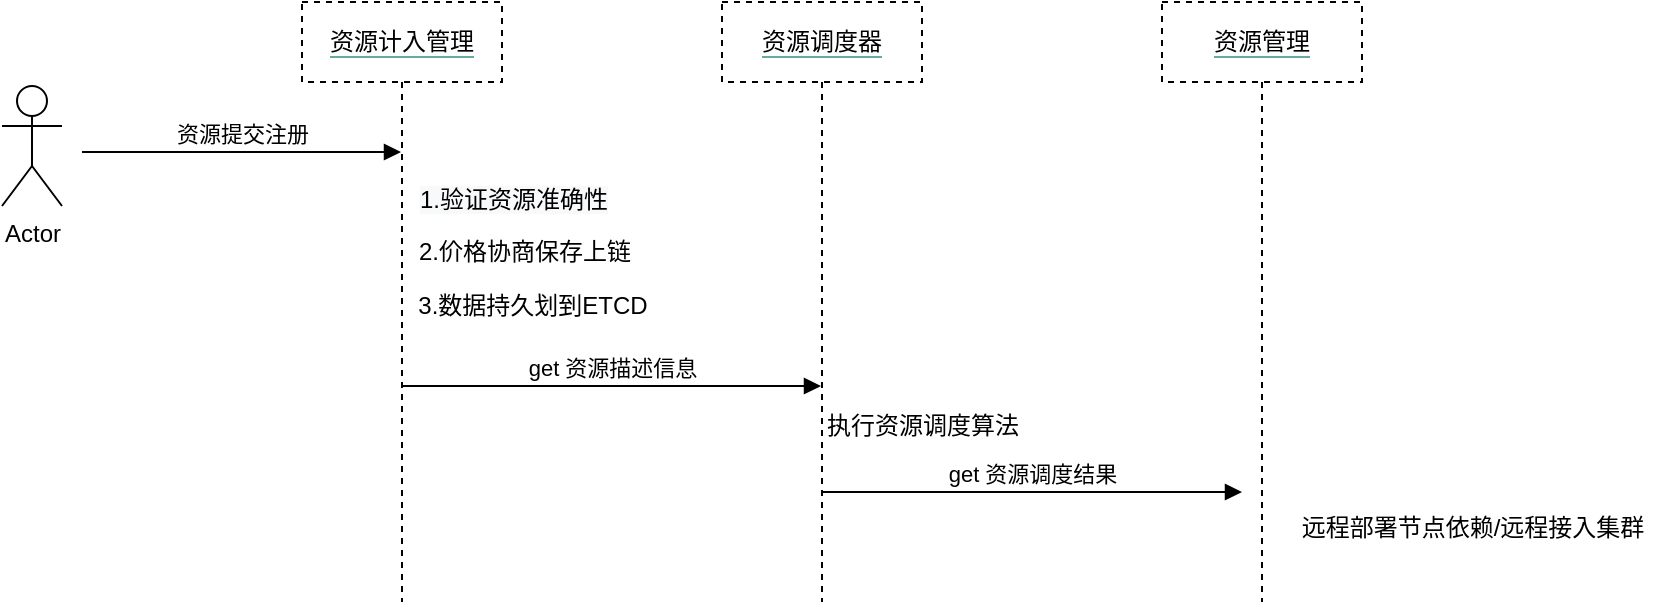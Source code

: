 <mxfile version="14.2.7" type="github">
  <diagram name="Page-1" id="e7e014a7-5840-1c2e-5031-d8a46d1fe8dd">
    <mxGraphModel dx="946" dy="623" grid="1" gridSize="10" guides="1" tooltips="1" connect="1" arrows="1" fold="1" page="1" pageScale="1" pageWidth="1169" pageHeight="826" background="#ffffff" math="0" shadow="0">
      <root>
        <mxCell id="0" />
        <mxCell id="1" parent="0" />
        <mxCell id="DOhoKdXm6vQIHS9JJpBJ-41" value="Actor" style="shape=umlActor;verticalLabelPosition=bottom;verticalAlign=top;html=1;" vertex="1" parent="1">
          <mxGeometry x="160" y="210" width="30" height="60" as="geometry" />
        </mxCell>
        <mxCell id="DOhoKdXm6vQIHS9JJpBJ-43" value="资源提交注册" style="html=1;verticalAlign=bottom;endArrow=block;" edge="1" target="DOhoKdXm6vQIHS9JJpBJ-56" parent="1">
          <mxGeometry relative="1" as="geometry">
            <mxPoint x="200" y="243" as="sourcePoint" />
            <mxPoint x="334.5" y="243" as="targetPoint" />
          </mxGeometry>
        </mxCell>
        <mxCell id="DOhoKdXm6vQIHS9JJpBJ-47" value="2.价格协商保存上链" style="text;html=1;align=center;verticalAlign=middle;resizable=0;points=[];autosize=1;" vertex="1" parent="1">
          <mxGeometry x="361" y="283.24" width="120" height="20" as="geometry" />
        </mxCell>
        <mxCell id="DOhoKdXm6vQIHS9JJpBJ-48" value="3.数据持久划到ETCD" style="text;html=1;align=center;verticalAlign=middle;resizable=0;points=[];autosize=1;" vertex="1" parent="1">
          <mxGeometry x="360" y="310" width="130" height="20" as="geometry" />
        </mxCell>
        <mxCell id="DOhoKdXm6vQIHS9JJpBJ-52" value="&lt;meta charset=&quot;utf-8&quot;&gt;&lt;span style=&quot;color: rgb(0, 0, 0); font-family: helvetica; font-size: 12px; font-style: normal; font-weight: 400; letter-spacing: normal; text-align: center; text-indent: 0px; text-transform: none; word-spacing: 0px; background-color: rgb(248, 249, 250); display: inline; float: none;&quot;&gt;1.验证资源准确性&lt;/span&gt;" style="text;whiteSpace=wrap;html=1;" vertex="1" parent="1">
          <mxGeometry x="366.5" y="253.24" width="120" height="30" as="geometry" />
        </mxCell>
        <mxCell id="DOhoKdXm6vQIHS9JJpBJ-56" value="&lt;span style=&quot;background-color: rgb(255 , 255 , 255)&quot;&gt;资源计入管理&lt;/span&gt;" style="shape=umlLifeline;perimeter=lifelinePerimeter;whiteSpace=wrap;html=1;container=1;collapsible=0;recursiveResize=0;outlineConnect=0;dashed=1;labelBackgroundColor=#67AB9F;strokeColor=#000000;" vertex="1" parent="1">
          <mxGeometry x="310" y="168" width="100" height="300" as="geometry" />
        </mxCell>
        <mxCell id="DOhoKdXm6vQIHS9JJpBJ-61" value="&lt;span style=&quot;background-color: rgb(255 , 255 , 255)&quot;&gt;资源调度器&lt;/span&gt;" style="shape=umlLifeline;perimeter=lifelinePerimeter;whiteSpace=wrap;html=1;container=1;collapsible=0;recursiveResize=0;outlineConnect=0;dashed=1;labelBackgroundColor=#67AB9F;strokeColor=#000000;" vertex="1" parent="1">
          <mxGeometry x="520" y="168" width="100" height="300" as="geometry" />
        </mxCell>
        <mxCell id="DOhoKdXm6vQIHS9JJpBJ-62" value="get 资源描述信息" style="html=1;verticalAlign=bottom;endArrow=block;" edge="1" parent="1" source="DOhoKdXm6vQIHS9JJpBJ-56">
          <mxGeometry relative="1" as="geometry">
            <mxPoint x="370" y="360" as="sourcePoint" />
            <mxPoint x="569.5" y="360" as="targetPoint" />
          </mxGeometry>
        </mxCell>
        <mxCell id="DOhoKdXm6vQIHS9JJpBJ-65" value="&lt;span style=&quot;background-color: rgb(255 , 255 , 255)&quot;&gt;资源管理&lt;/span&gt;" style="shape=umlLifeline;perimeter=lifelinePerimeter;whiteSpace=wrap;html=1;container=1;collapsible=0;recursiveResize=0;outlineConnect=0;dashed=1;labelBackgroundColor=#67AB9F;strokeColor=#000000;" vertex="1" parent="1">
          <mxGeometry x="740" y="168" width="100" height="300" as="geometry" />
        </mxCell>
        <mxCell id="DOhoKdXm6vQIHS9JJpBJ-66" value="get 资源调度结果" style="html=1;verticalAlign=bottom;endArrow=block;" edge="1" parent="1">
          <mxGeometry relative="1" as="geometry">
            <mxPoint x="570" y="413" as="sourcePoint" />
            <mxPoint x="780" y="413" as="targetPoint" />
          </mxGeometry>
        </mxCell>
        <mxCell id="DOhoKdXm6vQIHS9JJpBJ-67" value="执行资源调度算法" style="text;html=1;align=center;verticalAlign=middle;resizable=0;points=[];autosize=1;" vertex="1" parent="1">
          <mxGeometry x="565" y="370" width="110" height="20" as="geometry" />
        </mxCell>
        <mxCell id="DOhoKdXm6vQIHS9JJpBJ-68" value="远程部署节点依赖/远程接入集群" style="text;html=1;align=center;verticalAlign=middle;resizable=0;points=[];autosize=1;" vertex="1" parent="1">
          <mxGeometry x="800" y="421.24" width="190" height="20" as="geometry" />
        </mxCell>
      </root>
    </mxGraphModel>
  </diagram>
</mxfile>
